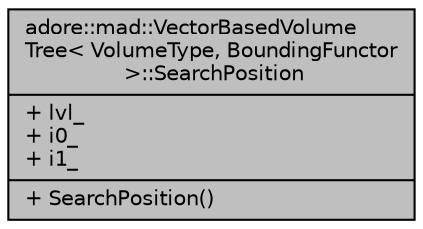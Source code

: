 digraph "adore::mad::VectorBasedVolumeTree&lt; VolumeType, BoundingFunctor &gt;::SearchPosition"
{
 // LATEX_PDF_SIZE
  edge [fontname="Helvetica",fontsize="10",labelfontname="Helvetica",labelfontsize="10"];
  node [fontname="Helvetica",fontsize="10",shape=record];
  Node1 [label="{adore::mad::VectorBasedVolume\lTree\< VolumeType, BoundingFunctor\l \>::SearchPosition\n|+ lvl_\l+ i0_\l+ i1_\l|+ SearchPosition()\l}",height=0.2,width=0.4,color="black", fillcolor="grey75", style="filled", fontcolor="black",tooltip=" "];
}
